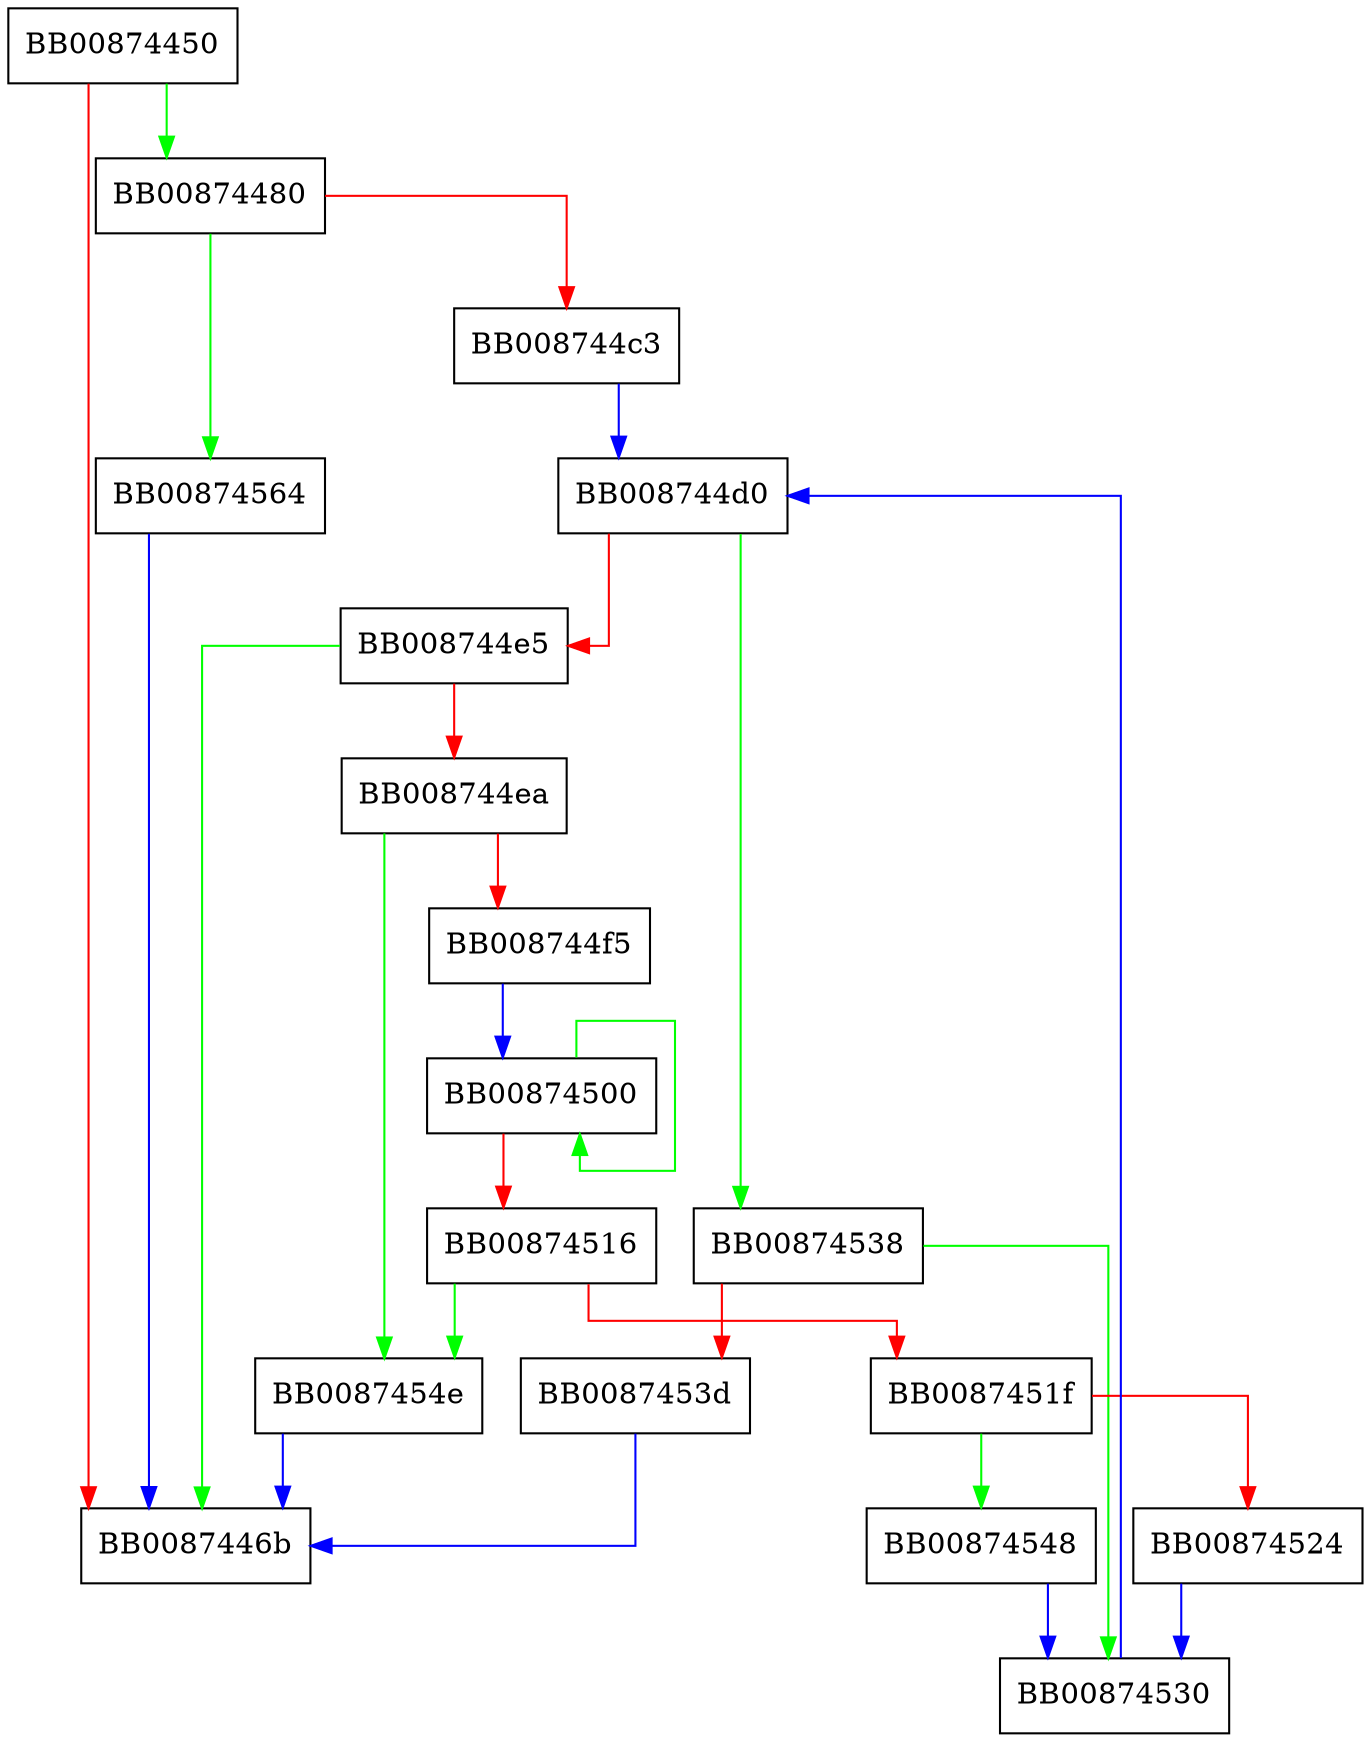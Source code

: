 digraph group_number {
  node [shape="box"];
  graph [splines=ortho];
  BB00874450 -> BB00874480 [color="green"];
  BB00874450 -> BB0087446b [color="red"];
  BB00874480 -> BB00874564 [color="green"];
  BB00874480 -> BB008744c3 [color="red"];
  BB008744c3 -> BB008744d0 [color="blue"];
  BB008744d0 -> BB00874538 [color="green"];
  BB008744d0 -> BB008744e5 [color="red"];
  BB008744e5 -> BB0087446b [color="green"];
  BB008744e5 -> BB008744ea [color="red"];
  BB008744ea -> BB0087454e [color="green"];
  BB008744ea -> BB008744f5 [color="red"];
  BB008744f5 -> BB00874500 [color="blue"];
  BB00874500 -> BB00874500 [color="green"];
  BB00874500 -> BB00874516 [color="red"];
  BB00874516 -> BB0087454e [color="green"];
  BB00874516 -> BB0087451f [color="red"];
  BB0087451f -> BB00874548 [color="green"];
  BB0087451f -> BB00874524 [color="red"];
  BB00874524 -> BB00874530 [color="blue"];
  BB00874530 -> BB008744d0 [color="blue"];
  BB00874538 -> BB00874530 [color="green"];
  BB00874538 -> BB0087453d [color="red"];
  BB0087453d -> BB0087446b [color="blue"];
  BB00874548 -> BB00874530 [color="blue"];
  BB0087454e -> BB0087446b [color="blue"];
  BB00874564 -> BB0087446b [color="blue"];
}